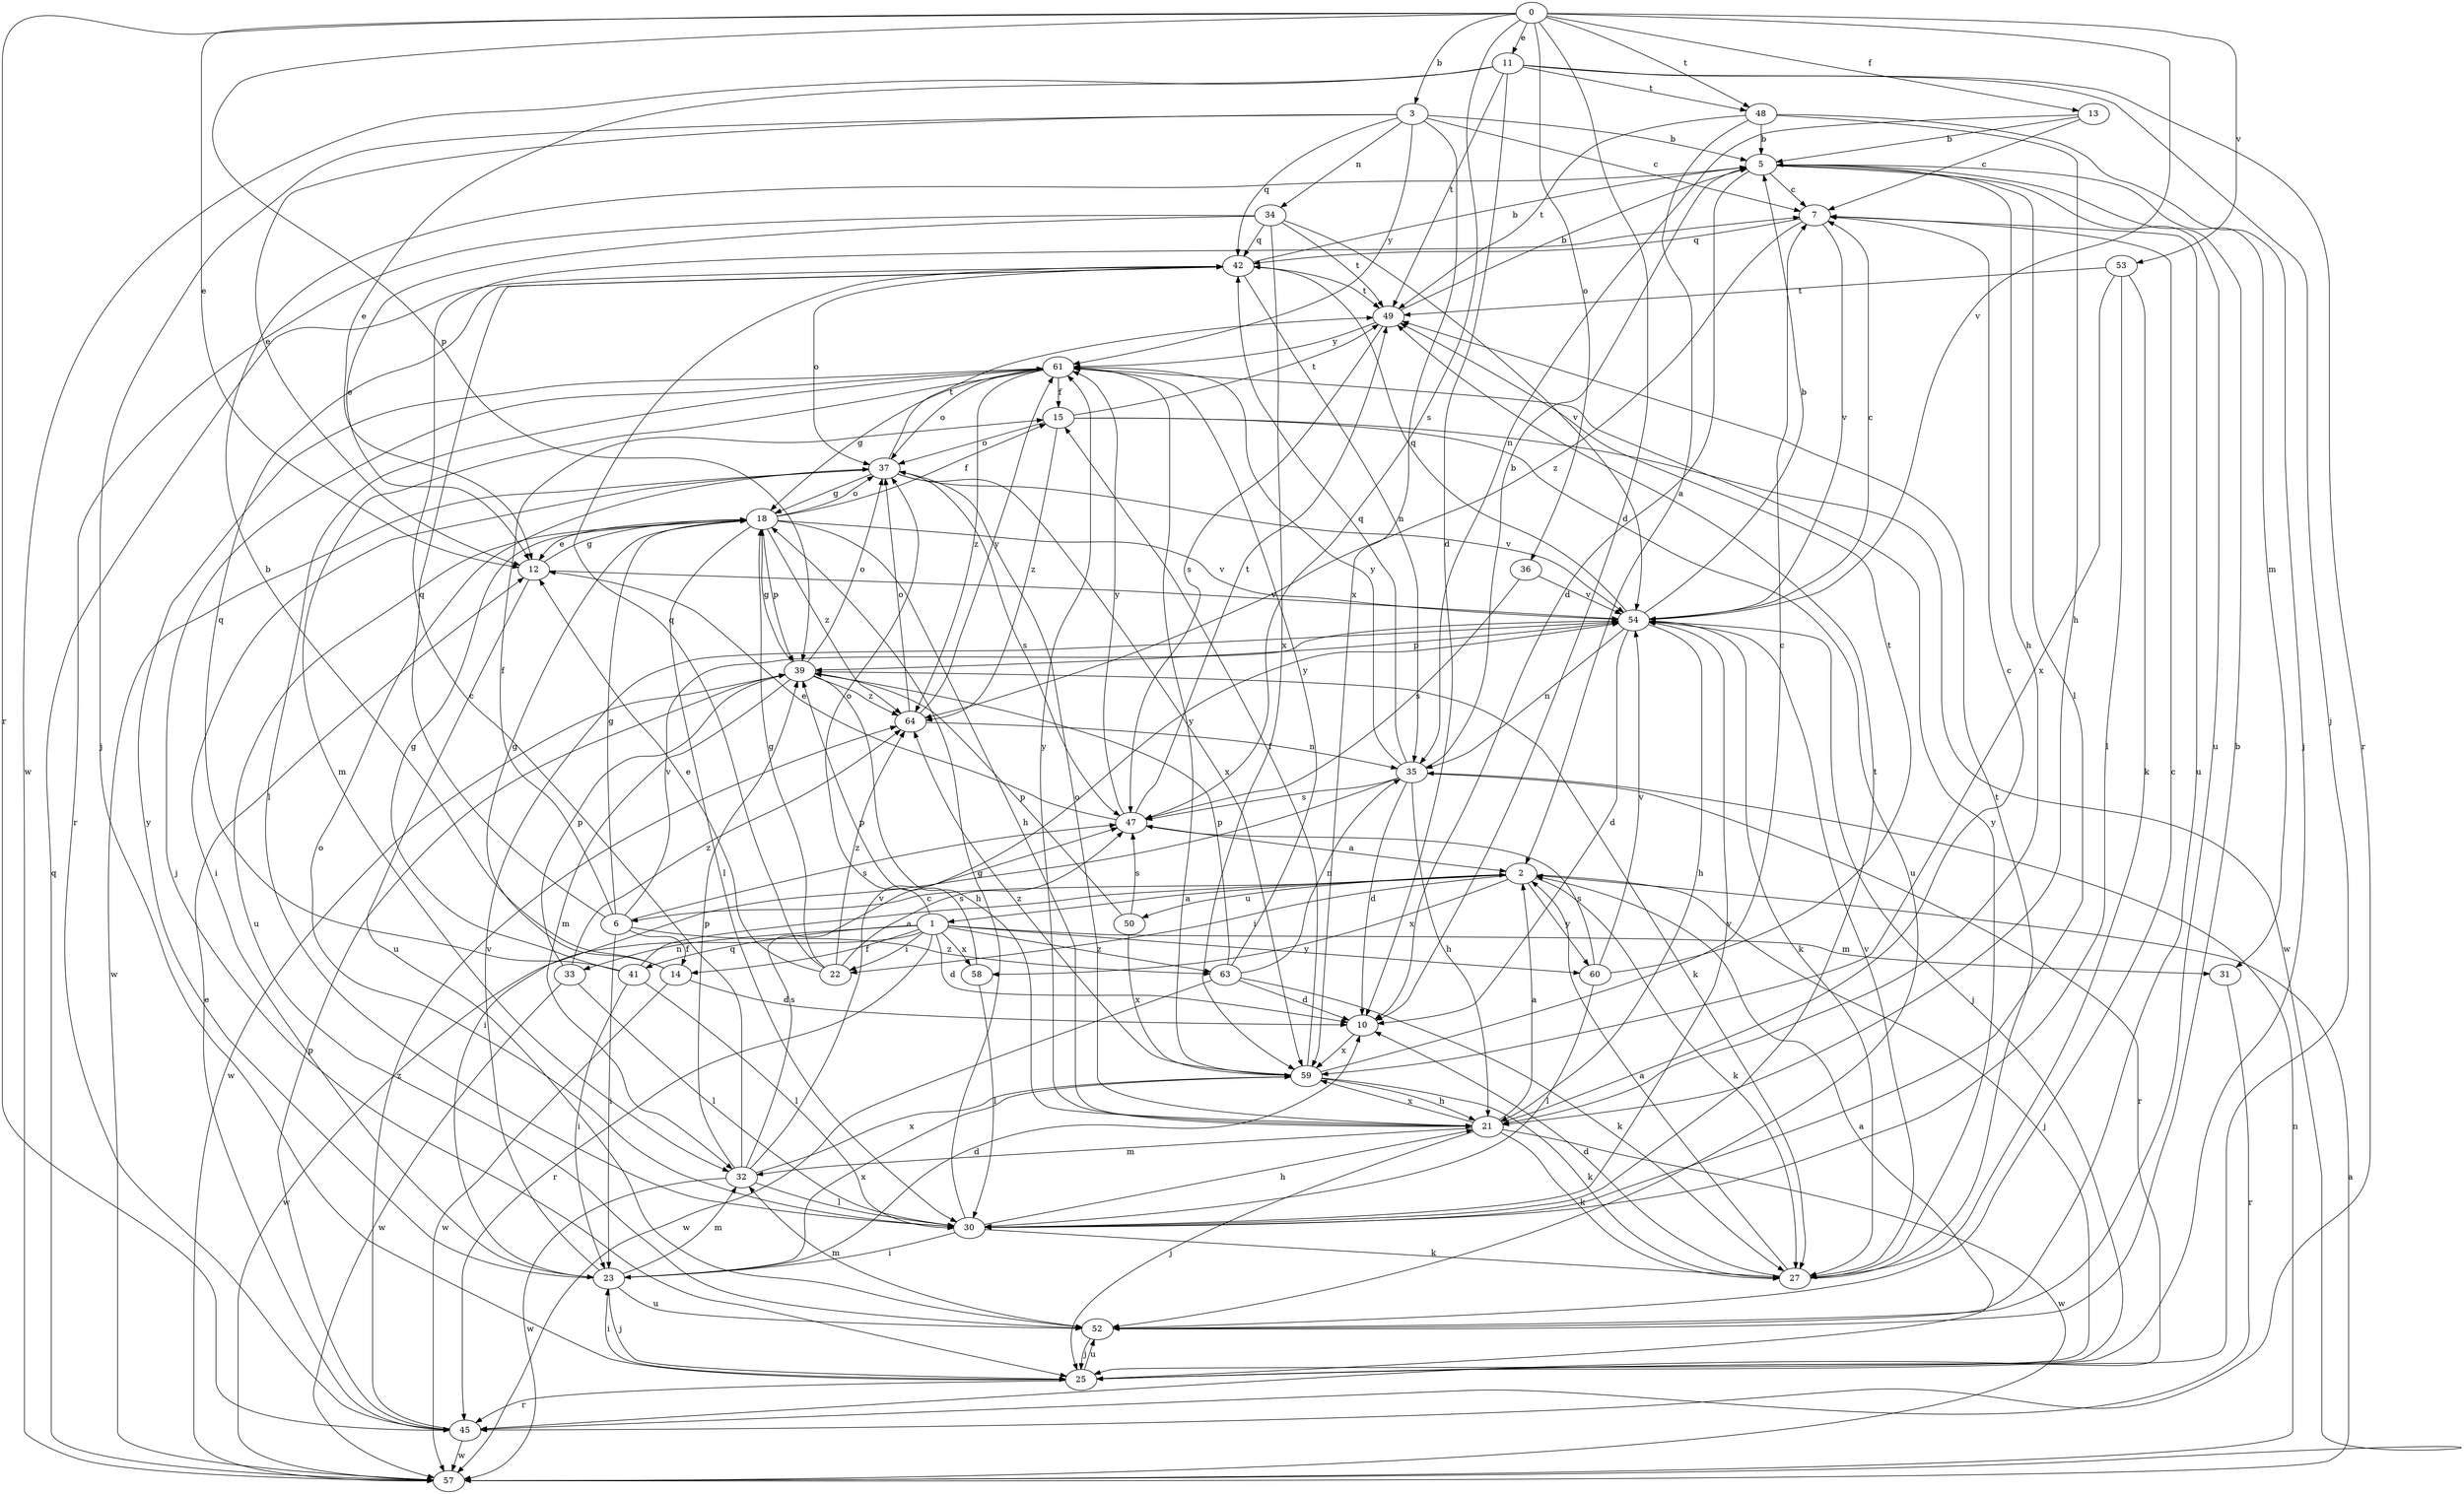strict digraph  {
0;
1;
2;
3;
5;
6;
7;
10;
11;
12;
13;
14;
15;
18;
21;
22;
23;
25;
27;
30;
31;
32;
33;
34;
35;
36;
37;
39;
41;
42;
45;
47;
48;
49;
50;
52;
53;
54;
57;
58;
59;
60;
61;
63;
64;
0 -> 3  [label=b];
0 -> 10  [label=d];
0 -> 11  [label=e];
0 -> 12  [label=e];
0 -> 13  [label=f];
0 -> 36  [label=o];
0 -> 39  [label=p];
0 -> 45  [label=r];
0 -> 47  [label=s];
0 -> 48  [label=t];
0 -> 53  [label=v];
0 -> 54  [label=v];
1 -> 10  [label=d];
1 -> 14  [label=f];
1 -> 22  [label=i];
1 -> 31  [label=m];
1 -> 33  [label=n];
1 -> 37  [label=o];
1 -> 41  [label=q];
1 -> 45  [label=r];
1 -> 57  [label=w];
1 -> 58  [label=x];
1 -> 60  [label=y];
1 -> 63  [label=z];
2 -> 1  [label=a];
2 -> 6  [label=c];
2 -> 22  [label=i];
2 -> 25  [label=j];
2 -> 27  [label=k];
2 -> 50  [label=u];
2 -> 58  [label=x];
2 -> 60  [label=y];
3 -> 5  [label=b];
3 -> 7  [label=c];
3 -> 12  [label=e];
3 -> 25  [label=j];
3 -> 34  [label=n];
3 -> 42  [label=q];
3 -> 59  [label=x];
3 -> 61  [label=y];
5 -> 7  [label=c];
5 -> 10  [label=d];
5 -> 21  [label=h];
5 -> 30  [label=l];
5 -> 31  [label=m];
5 -> 52  [label=u];
6 -> 14  [label=f];
6 -> 15  [label=f];
6 -> 18  [label=g];
6 -> 23  [label=i];
6 -> 42  [label=q];
6 -> 47  [label=s];
6 -> 54  [label=v];
6 -> 63  [label=z];
7 -> 42  [label=q];
7 -> 52  [label=u];
7 -> 54  [label=v];
7 -> 64  [label=z];
10 -> 59  [label=x];
11 -> 10  [label=d];
11 -> 12  [label=e];
11 -> 25  [label=j];
11 -> 45  [label=r];
11 -> 48  [label=t];
11 -> 49  [label=t];
11 -> 57  [label=w];
12 -> 18  [label=g];
12 -> 52  [label=u];
12 -> 54  [label=v];
13 -> 5  [label=b];
13 -> 7  [label=c];
13 -> 35  [label=n];
14 -> 5  [label=b];
14 -> 10  [label=d];
14 -> 18  [label=g];
14 -> 57  [label=w];
15 -> 37  [label=o];
15 -> 49  [label=t];
15 -> 52  [label=u];
15 -> 57  [label=w];
15 -> 64  [label=z];
18 -> 12  [label=e];
18 -> 15  [label=f];
18 -> 21  [label=h];
18 -> 30  [label=l];
18 -> 37  [label=o];
18 -> 39  [label=p];
18 -> 52  [label=u];
18 -> 54  [label=v];
18 -> 64  [label=z];
21 -> 2  [label=a];
21 -> 7  [label=c];
21 -> 25  [label=j];
21 -> 27  [label=k];
21 -> 32  [label=m];
21 -> 37  [label=o];
21 -> 57  [label=w];
21 -> 59  [label=x];
21 -> 61  [label=y];
22 -> 12  [label=e];
22 -> 18  [label=g];
22 -> 42  [label=q];
22 -> 47  [label=s];
22 -> 64  [label=z];
23 -> 10  [label=d];
23 -> 25  [label=j];
23 -> 32  [label=m];
23 -> 52  [label=u];
23 -> 54  [label=v];
23 -> 59  [label=x];
23 -> 61  [label=y];
25 -> 2  [label=a];
25 -> 23  [label=i];
25 -> 45  [label=r];
25 -> 52  [label=u];
27 -> 2  [label=a];
27 -> 10  [label=d];
27 -> 49  [label=t];
27 -> 54  [label=v];
27 -> 61  [label=y];
30 -> 18  [label=g];
30 -> 21  [label=h];
30 -> 23  [label=i];
30 -> 27  [label=k];
30 -> 37  [label=o];
30 -> 49  [label=t];
30 -> 54  [label=v];
31 -> 45  [label=r];
32 -> 7  [label=c];
32 -> 30  [label=l];
32 -> 39  [label=p];
32 -> 47  [label=s];
32 -> 54  [label=v];
32 -> 57  [label=w];
32 -> 59  [label=x];
33 -> 30  [label=l];
33 -> 39  [label=p];
33 -> 57  [label=w];
33 -> 64  [label=z];
34 -> 12  [label=e];
34 -> 42  [label=q];
34 -> 45  [label=r];
34 -> 49  [label=t];
34 -> 54  [label=v];
34 -> 59  [label=x];
35 -> 5  [label=b];
35 -> 10  [label=d];
35 -> 21  [label=h];
35 -> 23  [label=i];
35 -> 42  [label=q];
35 -> 45  [label=r];
35 -> 47  [label=s];
35 -> 61  [label=y];
36 -> 47  [label=s];
36 -> 54  [label=v];
37 -> 18  [label=g];
37 -> 23  [label=i];
37 -> 47  [label=s];
37 -> 49  [label=t];
37 -> 54  [label=v];
37 -> 57  [label=w];
37 -> 59  [label=x];
39 -> 18  [label=g];
39 -> 21  [label=h];
39 -> 27  [label=k];
39 -> 32  [label=m];
39 -> 37  [label=o];
39 -> 57  [label=w];
39 -> 64  [label=z];
41 -> 2  [label=a];
41 -> 18  [label=g];
41 -> 23  [label=i];
41 -> 30  [label=l];
41 -> 42  [label=q];
42 -> 5  [label=b];
42 -> 35  [label=n];
42 -> 37  [label=o];
42 -> 49  [label=t];
45 -> 12  [label=e];
45 -> 39  [label=p];
45 -> 57  [label=w];
45 -> 64  [label=z];
47 -> 2  [label=a];
47 -> 12  [label=e];
47 -> 49  [label=t];
47 -> 61  [label=y];
48 -> 2  [label=a];
48 -> 5  [label=b];
48 -> 21  [label=h];
48 -> 25  [label=j];
48 -> 49  [label=t];
49 -> 5  [label=b];
49 -> 47  [label=s];
49 -> 61  [label=y];
50 -> 39  [label=p];
50 -> 47  [label=s];
50 -> 59  [label=x];
52 -> 5  [label=b];
52 -> 7  [label=c];
52 -> 25  [label=j];
52 -> 32  [label=m];
53 -> 27  [label=k];
53 -> 30  [label=l];
53 -> 49  [label=t];
53 -> 59  [label=x];
54 -> 5  [label=b];
54 -> 7  [label=c];
54 -> 10  [label=d];
54 -> 21  [label=h];
54 -> 25  [label=j];
54 -> 27  [label=k];
54 -> 35  [label=n];
54 -> 39  [label=p];
54 -> 42  [label=q];
57 -> 2  [label=a];
57 -> 35  [label=n];
57 -> 42  [label=q];
58 -> 30  [label=l];
58 -> 39  [label=p];
59 -> 7  [label=c];
59 -> 15  [label=f];
59 -> 21  [label=h];
59 -> 27  [label=k];
59 -> 61  [label=y];
59 -> 64  [label=z];
60 -> 30  [label=l];
60 -> 47  [label=s];
60 -> 49  [label=t];
60 -> 54  [label=v];
61 -> 15  [label=f];
61 -> 18  [label=g];
61 -> 25  [label=j];
61 -> 30  [label=l];
61 -> 32  [label=m];
61 -> 37  [label=o];
61 -> 64  [label=z];
63 -> 10  [label=d];
63 -> 27  [label=k];
63 -> 35  [label=n];
63 -> 39  [label=p];
63 -> 57  [label=w];
63 -> 61  [label=y];
64 -> 35  [label=n];
64 -> 37  [label=o];
64 -> 61  [label=y];
}
